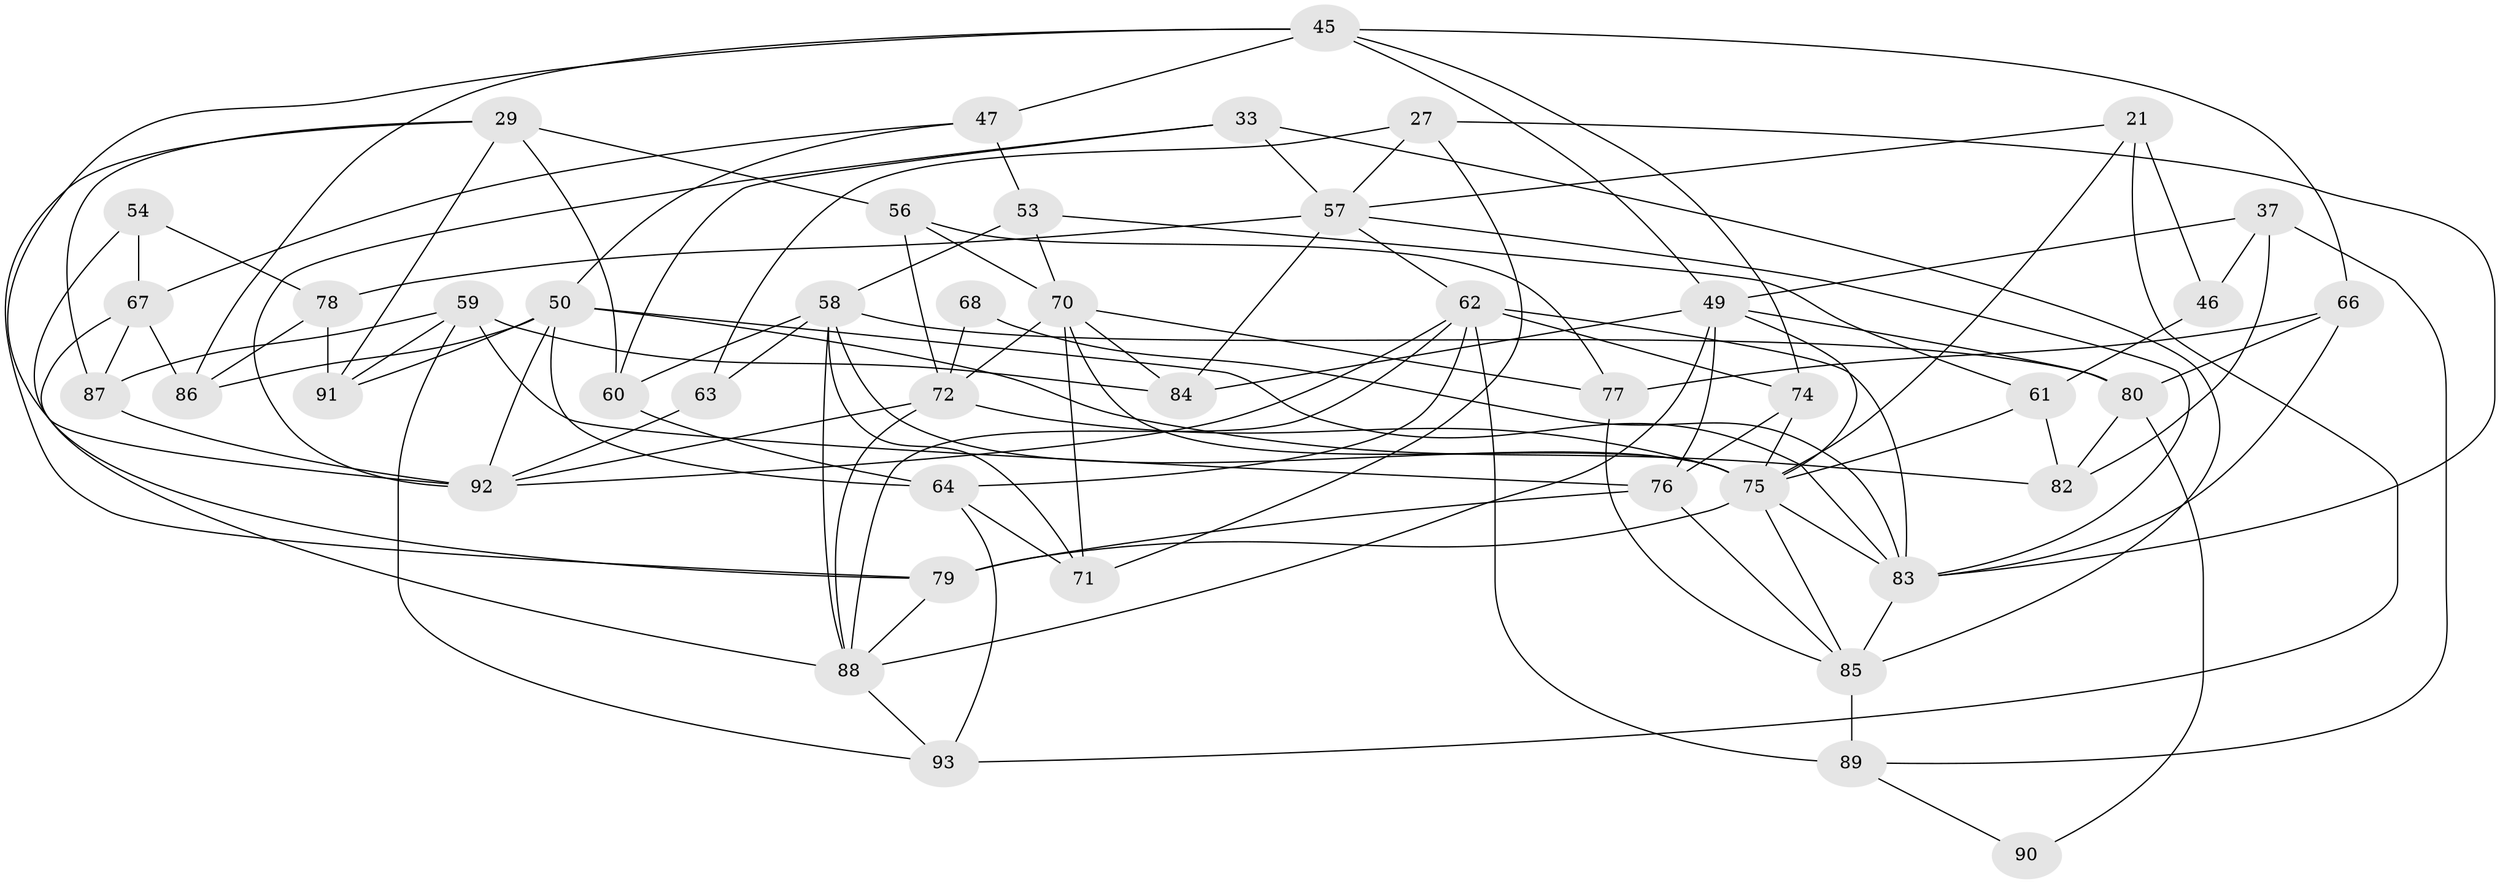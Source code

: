 // original degree distribution, {4: 1.0}
// Generated by graph-tools (version 1.1) at 2025/56/03/09/25 04:56:38]
// undirected, 46 vertices, 112 edges
graph export_dot {
graph [start="1"]
  node [color=gray90,style=filled];
  21 [super="+4"];
  27 [super="+24"];
  29 [super="+8"];
  33;
  37;
  45 [super="+42"];
  46;
  47;
  49 [super="+12+26"];
  50 [super="+7+35"];
  53;
  54;
  56 [super="+14"];
  57 [super="+10+32"];
  58 [super="+19+55"];
  59 [super="+6"];
  60;
  61;
  62 [super="+38+30"];
  63;
  64 [super="+51"];
  66;
  67 [super="+31"];
  68;
  70 [super="+52"];
  71;
  72 [super="+9+48+39"];
  74;
  75 [super="+44"];
  76 [super="+43"];
  77;
  78;
  79 [super="+20"];
  80 [super="+34"];
  82;
  83 [super="+23+65"];
  84 [super="+81"];
  85 [super="+25+69"];
  86;
  87;
  88 [super="+13+40"];
  89 [super="+36"];
  90;
  91;
  92 [super="+16"];
  93 [super="+73"];
  21 -- 46 [weight=2];
  21 -- 93 [weight=2];
  21 -- 57;
  21 -- 75;
  27 -- 63 [weight=2];
  27 -- 71;
  27 -- 57;
  27 -- 83 [weight=2];
  29 -- 56 [weight=2];
  29 -- 87;
  29 -- 91;
  29 -- 60;
  29 -- 79;
  33 -- 92;
  33 -- 60;
  33 -- 85;
  33 -- 57;
  37 -- 46;
  37 -- 82;
  37 -- 89;
  37 -- 49;
  45 -- 74;
  45 -- 92 [weight=2];
  45 -- 49 [weight=2];
  45 -- 66;
  45 -- 86;
  45 -- 47;
  46 -- 61;
  47 -- 53;
  47 -- 67;
  47 -- 50;
  49 -- 76;
  49 -- 84;
  49 -- 80;
  49 -- 88;
  49 -- 75;
  50 -- 91;
  50 -- 92;
  50 -- 82;
  50 -- 64 [weight=2];
  50 -- 83;
  50 -- 86;
  53 -- 58;
  53 -- 70;
  53 -- 61;
  54 -- 67 [weight=2];
  54 -- 78;
  54 -- 79;
  56 -- 77;
  56 -- 72 [weight=2];
  56 -- 70;
  57 -- 84 [weight=2];
  57 -- 83;
  57 -- 78;
  57 -- 62;
  58 -- 75;
  58 -- 88 [weight=2];
  58 -- 71;
  58 -- 63;
  58 -- 80;
  58 -- 60;
  59 -- 76 [weight=2];
  59 -- 84;
  59 -- 87;
  59 -- 91;
  59 -- 93;
  60 -- 64;
  61 -- 82;
  61 -- 75;
  62 -- 74;
  62 -- 89 [weight=3];
  62 -- 64;
  62 -- 88;
  62 -- 92;
  62 -- 83 [weight=2];
  63 -- 92;
  64 -- 93;
  64 -- 71;
  66 -- 77;
  66 -- 80;
  66 -- 83;
  67 -- 86;
  67 -- 87;
  67 -- 88;
  68 -- 72 [weight=3];
  68 -- 83;
  70 -- 71;
  70 -- 84 [weight=2];
  70 -- 72;
  70 -- 75;
  70 -- 77;
  72 -- 88 [weight=2];
  72 -- 92;
  72 -- 75;
  74 -- 75;
  74 -- 76;
  75 -- 79 [weight=2];
  75 -- 83 [weight=2];
  75 -- 85;
  76 -- 79;
  76 -- 85;
  77 -- 85;
  78 -- 91;
  78 -- 86;
  79 -- 88;
  80 -- 90 [weight=2];
  80 -- 82;
  83 -- 85 [weight=2];
  85 -- 89 [weight=2];
  87 -- 92;
  88 -- 93 [weight=2];
  89 -- 90 [weight=2];
}
